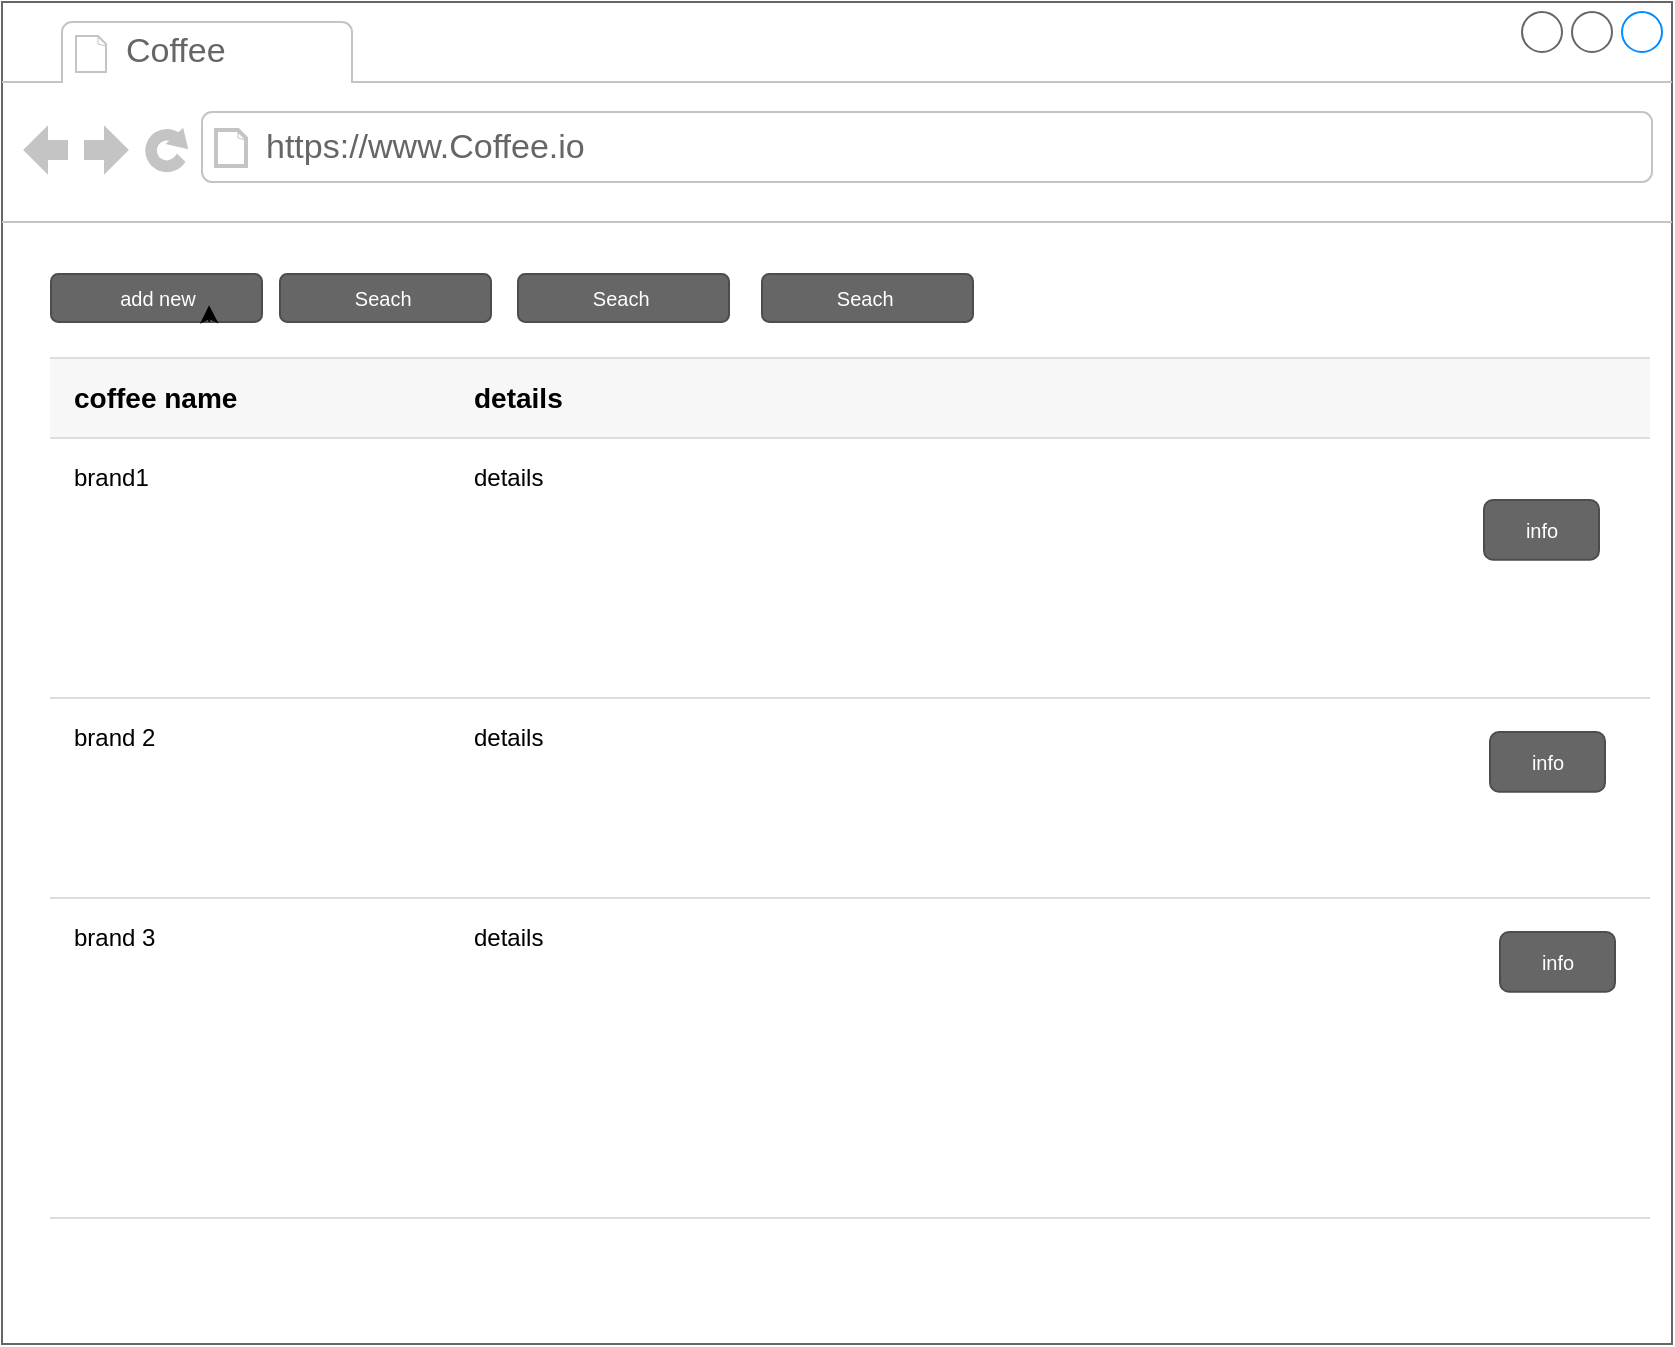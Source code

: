 <mxfile version="22.1.22" type="embed" pages="7">
  <diagram id="uwjTwuqR53ZdVXuBsRfG" name="workflow">
    <mxGraphModel dx="956" dy="1762" grid="0" gridSize="10" guides="1" tooltips="1" connect="1" arrows="1" fold="1" page="1" pageScale="1" pageWidth="850" pageHeight="1100" math="0" shadow="0">
      <root>
        <mxCell id="0" />
        <mxCell id="1" parent="0" />
        <mxCell id="w4aPLS1aNEaiYWyw084f-3" value="" style="strokeWidth=1;shadow=0;dashed=0;align=center;html=1;shape=mxgraph.mockup.containers.browserWindow;rSize=0;strokeColor=#666666;strokeColor2=#008cff;strokeColor3=#c4c4c4;mainText=,;recursiveResize=0;" parent="1" vertex="1">
          <mxGeometry x="7" y="-13" width="835" height="671" as="geometry" />
        </mxCell>
        <mxCell id="w4aPLS1aNEaiYWyw084f-4" value="Coffee" style="strokeWidth=1;shadow=0;dashed=0;align=center;html=1;shape=mxgraph.mockup.containers.anchor;fontSize=17;fontColor=#666666;align=left;" parent="w4aPLS1aNEaiYWyw084f-3" vertex="1">
          <mxGeometry x="60" y="12" width="110" height="26" as="geometry" />
        </mxCell>
        <mxCell id="w4aPLS1aNEaiYWyw084f-5" value="https://www.Coffee.io" style="strokeWidth=1;shadow=0;dashed=0;align=center;html=1;shape=mxgraph.mockup.containers.anchor;rSize=0;fontSize=17;fontColor=#666666;align=left;" parent="w4aPLS1aNEaiYWyw084f-3" vertex="1">
          <mxGeometry x="130" y="60" width="250" height="26" as="geometry" />
        </mxCell>
        <mxCell id="w4aPLS1aNEaiYWyw084f-14" value="add new" style="rounded=1;html=1;shadow=0;dashed=0;whiteSpace=wrap;fontSize=10;fillColor=#666666;align=center;strokeColor=#4D4D4D;fontColor=#ffffff;" parent="w4aPLS1aNEaiYWyw084f-3" vertex="1">
          <mxGeometry x="24.5" y="136.06" width="105.5" height="23.88" as="geometry" />
        </mxCell>
        <mxCell id="w4aPLS1aNEaiYWyw084f-15" value="" style="html=1;shadow=0;dashed=0;shape=mxgraph.bootstrap.horLines;strokeColor=#dddddd" parent="w4aPLS1aNEaiYWyw084f-3" vertex="1">
          <mxGeometry x="24" y="178" width="800" height="430" as="geometry" />
        </mxCell>
        <mxCell id="w4aPLS1aNEaiYWyw084f-16" value="" style="html=1;shadow=0;dashed=0;shape=mxgraph.bootstrap.horLines;strokeColor=inherit;fillColor=#000000;fillOpacity=3;resizeWidth=1;" parent="w4aPLS1aNEaiYWyw084f-15" vertex="1">
          <mxGeometry width="800" height="40" relative="1" as="geometry" />
        </mxCell>
        <mxCell id="w4aPLS1aNEaiYWyw084f-17" value="coffee name" style="html=1;shadow=0;dashed=0;shape=mxgraph.bootstrap.rect;strokeColor=none;fillColor=none;fontSize=14;fontStyle=1;align=left;spacingLeft=10;whiteSpace=wrap;resizeHeight=1;" parent="w4aPLS1aNEaiYWyw084f-16" vertex="1">
          <mxGeometry width="200" height="40" relative="1" as="geometry" />
        </mxCell>
        <mxCell id="w4aPLS1aNEaiYWyw084f-18" value="details" style="html=1;shadow=0;dashed=0;shape=mxgraph.bootstrap.rect;strokeColor=none;fillColor=none;fontSize=14;fontStyle=1;align=left;spacingLeft=10;whiteSpace=wrap;resizeWidth=1;resizeHeight=1;" parent="w4aPLS1aNEaiYWyw084f-16" vertex="1">
          <mxGeometry width="200" height="40" relative="1" as="geometry">
            <mxPoint x="200" as="offset" />
          </mxGeometry>
        </mxCell>
        <mxCell id="w4aPLS1aNEaiYWyw084f-19" value="" style="strokeColor=inherit;fillColor=inherit;gradientColor=inherit;html=1;shadow=0;dashed=0;shape=mxgraph.bootstrap.horLines;resizeWidth=1;" parent="w4aPLS1aNEaiYWyw084f-15" vertex="1">
          <mxGeometry width="800" height="130" relative="1" as="geometry">
            <mxPoint y="40" as="offset" />
          </mxGeometry>
        </mxCell>
        <mxCell id="w4aPLS1aNEaiYWyw084f-20" value="brand1" style="html=1;shadow=0;dashed=0;shape=mxgraph.bootstrap.rect;strokeColor=none;fillColor=none;align=left;spacingLeft=10;whiteSpace=wrap;" parent="w4aPLS1aNEaiYWyw084f-19" vertex="1">
          <mxGeometry width="200" height="40" relative="1" as="geometry" />
        </mxCell>
        <mxCell id="w4aPLS1aNEaiYWyw084f-21" value="details" style="html=1;shadow=0;dashed=0;shape=mxgraph.bootstrap.rect;strokeColor=none;fillColor=none;align=left;valign=top;spacingLeft=10;verticalAlign=top;spacingTop=6;whiteSpace=wrap;resizeWidth=1;" parent="w4aPLS1aNEaiYWyw084f-19" vertex="1">
          <mxGeometry width="400" height="130" relative="1" as="geometry">
            <mxPoint x="200" as="offset" />
          </mxGeometry>
        </mxCell>
        <mxCell id="w4aPLS1aNEaiYWyw084f-59" value="info" style="rounded=1;html=1;shadow=0;dashed=0;whiteSpace=wrap;fontSize=10;fillColor=#666666;align=center;strokeColor=#4D4D4D;fontColor=#ffffff;" parent="w4aPLS1aNEaiYWyw084f-19" vertex="1">
          <mxGeometry x="717" y="31" width="57.5" height="29.88" as="geometry" />
        </mxCell>
        <mxCell id="w4aPLS1aNEaiYWyw084f-24" value="" style="strokeColor=inherit;fillColor=inherit;gradientColor=inherit;html=1;shadow=0;dashed=0;shape=mxgraph.bootstrap.horLines;resizeWidth=1;" parent="w4aPLS1aNEaiYWyw084f-15" vertex="1">
          <mxGeometry width="800" height="100" relative="1" as="geometry">
            <mxPoint y="170" as="offset" />
          </mxGeometry>
        </mxCell>
        <mxCell id="w4aPLS1aNEaiYWyw084f-25" value="brand 2" style="html=1;shadow=0;dashed=0;shape=mxgraph.bootstrap.rect;strokeColor=none;fillColor=none;align=left;spacingLeft=10;whiteSpace=wrap;" parent="w4aPLS1aNEaiYWyw084f-24" vertex="1">
          <mxGeometry width="200" height="40" relative="1" as="geometry" />
        </mxCell>
        <mxCell id="w4aPLS1aNEaiYWyw084f-26" value="details" style="html=1;shadow=0;dashed=0;shape=mxgraph.bootstrap.rect;strokeColor=none;fillColor=none;align=left;valign=top;spacingLeft=10;verticalAlign=top;spacingTop=6;whiteSpace=wrap;resizeWidth=1;" parent="w4aPLS1aNEaiYWyw084f-24" vertex="1">
          <mxGeometry width="400" height="100" relative="1" as="geometry">
            <mxPoint x="200" as="offset" />
          </mxGeometry>
        </mxCell>
        <mxCell id="w4aPLS1aNEaiYWyw084f-84" value="info" style="rounded=1;html=1;shadow=0;dashed=0;whiteSpace=wrap;fontSize=10;fillColor=#666666;align=center;strokeColor=#4D4D4D;fontColor=#ffffff;" parent="w4aPLS1aNEaiYWyw084f-24" vertex="1">
          <mxGeometry x="720" y="17" width="57.5" height="29.88" as="geometry" />
        </mxCell>
        <mxCell id="w4aPLS1aNEaiYWyw084f-29" value="" style="strokeColor=inherit;fillColor=inherit;gradientColor=inherit;html=1;shadow=0;dashed=0;shape=mxgraph.bootstrap.horLines;resizeWidth=1;" parent="w4aPLS1aNEaiYWyw084f-15" vertex="1">
          <mxGeometry width="800" height="160" relative="1" as="geometry">
            <mxPoint y="270" as="offset" />
          </mxGeometry>
        </mxCell>
        <mxCell id="w4aPLS1aNEaiYWyw084f-30" value="brand 3" style="html=1;shadow=0;dashed=0;shape=mxgraph.bootstrap.rect;strokeColor=none;fillColor=none;align=left;spacingLeft=10;whiteSpace=wrap;" parent="w4aPLS1aNEaiYWyw084f-29" vertex="1">
          <mxGeometry width="200" height="40" as="geometry" />
        </mxCell>
        <mxCell id="w4aPLS1aNEaiYWyw084f-31" value="details" style="html=1;shadow=0;dashed=0;shape=mxgraph.bootstrap.rect;strokeColor=none;fillColor=none;align=left;valign=top;spacingLeft=10;verticalAlign=top;spacingTop=6;whiteSpace=wrap;resizeWidth=1;" parent="w4aPLS1aNEaiYWyw084f-29" vertex="1">
          <mxGeometry width="400" height="160" relative="1" as="geometry">
            <mxPoint x="200" as="offset" />
          </mxGeometry>
        </mxCell>
        <mxCell id="w4aPLS1aNEaiYWyw084f-85" value="info" style="rounded=1;html=1;shadow=0;dashed=0;whiteSpace=wrap;fontSize=10;fillColor=#666666;align=center;strokeColor=#4D4D4D;fontColor=#ffffff;" parent="w4aPLS1aNEaiYWyw084f-29" vertex="1">
          <mxGeometry x="725" y="17" width="57.5" height="29.88" as="geometry" />
        </mxCell>
        <mxCell id="w4aPLS1aNEaiYWyw084f-89" style="edgeStyle=orthogonalEdgeStyle;rounded=0;orthogonalLoop=1;jettySize=auto;html=1;exitX=0.75;exitY=1;exitDx=0;exitDy=0;entryX=0.749;entryY=0.652;entryDx=0;entryDy=0;entryPerimeter=0;" parent="w4aPLS1aNEaiYWyw084f-3" source="w4aPLS1aNEaiYWyw084f-14" target="w4aPLS1aNEaiYWyw084f-14" edge="1">
          <mxGeometry relative="1" as="geometry" />
        </mxCell>
        <mxCell id="gZ0bkS2lziLUnXESgO4R-1" value="Seach&amp;nbsp;" style="rounded=1;html=1;shadow=0;dashed=0;whiteSpace=wrap;fontSize=10;fillColor=#666666;align=center;strokeColor=#4D4D4D;fontColor=#ffffff;" parent="w4aPLS1aNEaiYWyw084f-3" vertex="1">
          <mxGeometry x="139" y="136.06" width="105.5" height="23.88" as="geometry" />
        </mxCell>
        <mxCell id="1Mon7TeGYUgNwSCkQnj_-33" value="Seach&amp;nbsp;" style="rounded=1;html=1;shadow=0;dashed=0;whiteSpace=wrap;fontSize=10;fillColor=#666666;align=center;strokeColor=#4D4D4D;fontColor=#ffffff;" parent="w4aPLS1aNEaiYWyw084f-3" vertex="1">
          <mxGeometry x="380" y="136.06" width="105.5" height="23.88" as="geometry" />
        </mxCell>
        <mxCell id="1Mon7TeGYUgNwSCkQnj_-32" value="Seach&amp;nbsp;" style="rounded=1;html=1;shadow=0;dashed=0;whiteSpace=wrap;fontSize=10;fillColor=#666666;align=center;strokeColor=#4D4D4D;fontColor=#ffffff;" parent="w4aPLS1aNEaiYWyw084f-3" vertex="1">
          <mxGeometry x="258" y="136.06" width="105.5" height="23.88" as="geometry" />
        </mxCell>
      </root>
    </mxGraphModel>
  </diagram>
  <diagram name="Copy of workflow" id="itpzHflgKaLZhn1da5Cy">
    <mxGraphModel dx="956" dy="1762" grid="0" gridSize="10" guides="1" tooltips="1" connect="1" arrows="1" fold="1" page="1" pageScale="1" pageWidth="850" pageHeight="1100" math="0" shadow="0">
      <root>
        <mxCell id="Vlsmf6WwMk4bOhUqtj2X-0" />
        <mxCell id="Vlsmf6WwMk4bOhUqtj2X-1" parent="Vlsmf6WwMk4bOhUqtj2X-0" />
        <mxCell id="Vlsmf6WwMk4bOhUqtj2X-2" value="" style="strokeWidth=1;shadow=0;dashed=0;align=center;html=1;shape=mxgraph.mockup.containers.browserWindow;rSize=0;strokeColor=#666666;strokeColor2=#008cff;strokeColor3=#c4c4c4;mainText=,;recursiveResize=0;" parent="Vlsmf6WwMk4bOhUqtj2X-1" vertex="1">
          <mxGeometry x="7" y="-13" width="835" height="671" as="geometry" />
        </mxCell>
        <mxCell id="Vlsmf6WwMk4bOhUqtj2X-3" value="Coffee" style="strokeWidth=1;shadow=0;dashed=0;align=center;html=1;shape=mxgraph.mockup.containers.anchor;fontSize=17;fontColor=#666666;align=left;" parent="Vlsmf6WwMk4bOhUqtj2X-2" vertex="1">
          <mxGeometry x="60" y="12" width="110" height="26" as="geometry" />
        </mxCell>
        <mxCell id="Vlsmf6WwMk4bOhUqtj2X-4" value="https://www.Coffee.io" style="strokeWidth=1;shadow=0;dashed=0;align=center;html=1;shape=mxgraph.mockup.containers.anchor;rSize=0;fontSize=17;fontColor=#666666;align=left;" parent="Vlsmf6WwMk4bOhUqtj2X-2" vertex="1">
          <mxGeometry x="130" y="60" width="250" height="26" as="geometry" />
        </mxCell>
        <mxCell id="Vlsmf6WwMk4bOhUqtj2X-5" value="add new" style="rounded=1;html=1;shadow=0;dashed=0;whiteSpace=wrap;fontSize=10;fillColor=#666666;align=center;strokeColor=#4D4D4D;fontColor=#ffffff;" parent="Vlsmf6WwMk4bOhUqtj2X-2" vertex="1">
          <mxGeometry x="24.5" y="136.06" width="105.5" height="23.88" as="geometry" />
        </mxCell>
        <mxCell id="Vlsmf6WwMk4bOhUqtj2X-6" value="" style="html=1;shadow=0;dashed=0;shape=mxgraph.bootstrap.horLines;strokeColor=#dddddd" parent="Vlsmf6WwMk4bOhUqtj2X-2" vertex="1">
          <mxGeometry x="24" y="178" width="800" height="430" as="geometry" />
        </mxCell>
        <mxCell id="Vlsmf6WwMk4bOhUqtj2X-7" value="" style="html=1;shadow=0;dashed=0;shape=mxgraph.bootstrap.horLines;strokeColor=inherit;fillColor=#000000;fillOpacity=3;resizeWidth=1;" parent="Vlsmf6WwMk4bOhUqtj2X-6" vertex="1">
          <mxGeometry width="800" height="40" relative="1" as="geometry" />
        </mxCell>
        <mxCell id="Vlsmf6WwMk4bOhUqtj2X-8" value="coffee name" style="html=1;shadow=0;dashed=0;shape=mxgraph.bootstrap.rect;strokeColor=none;fillColor=none;fontSize=14;fontStyle=1;align=left;spacingLeft=10;whiteSpace=wrap;resizeHeight=1;" parent="Vlsmf6WwMk4bOhUqtj2X-7" vertex="1">
          <mxGeometry width="200" height="40" relative="1" as="geometry" />
        </mxCell>
        <mxCell id="Vlsmf6WwMk4bOhUqtj2X-9" value="details" style="html=1;shadow=0;dashed=0;shape=mxgraph.bootstrap.rect;strokeColor=none;fillColor=none;fontSize=14;fontStyle=1;align=left;spacingLeft=10;whiteSpace=wrap;resizeWidth=1;resizeHeight=1;" parent="Vlsmf6WwMk4bOhUqtj2X-7" vertex="1">
          <mxGeometry width="200" height="40" relative="1" as="geometry">
            <mxPoint x="200" as="offset" />
          </mxGeometry>
        </mxCell>
        <mxCell id="Vlsmf6WwMk4bOhUqtj2X-10" value="" style="shape=rect;fillColor=#F6F6F6;strokeColor=none;" parent="Vlsmf6WwMk4bOhUqtj2X-7" vertex="1">
          <mxGeometry x="605" y="6" width="164" height="28" as="geometry" />
        </mxCell>
        <mxCell id="Vlsmf6WwMk4bOhUqtj2X-11" value="" style="html=1;strokeWidth=1;shadow=0;dashed=0;shape=mxgraph.ios7ui.marginRect;rx=3;ry=3;rectMargin=5;fillColor=#E4E4E4;strokeColor=none;" parent="Vlsmf6WwMk4bOhUqtj2X-10" vertex="1">
          <mxGeometry width="164" height="28" as="geometry" />
        </mxCell>
        <mxCell id="Vlsmf6WwMk4bOhUqtj2X-12" value="Search" style="shape=mxgraph.ios7.icons.looking_glass;strokeColor=#878789;fillColor=none;fontColor=#878789;labelPosition=right;verticalLabelPosition=middle;align=left;verticalAlign=middle;fontSize=6;fontStyle=0;spacingTop=2;" parent="Vlsmf6WwMk4bOhUqtj2X-10" vertex="1">
          <mxGeometry x="0.5" y="0.5" width="6" height="6" relative="1" as="geometry">
            <mxPoint x="-17" y="-3" as="offset" />
          </mxGeometry>
        </mxCell>
        <mxCell id="Vlsmf6WwMk4bOhUqtj2X-13" value="" style="strokeColor=inherit;fillColor=inherit;gradientColor=inherit;html=1;shadow=0;dashed=0;shape=mxgraph.bootstrap.horLines;resizeWidth=1;" parent="Vlsmf6WwMk4bOhUqtj2X-6" vertex="1">
          <mxGeometry width="800" height="130" relative="1" as="geometry">
            <mxPoint y="40" as="offset" />
          </mxGeometry>
        </mxCell>
        <mxCell id="Vlsmf6WwMk4bOhUqtj2X-14" value="brand1" style="html=1;shadow=0;dashed=0;shape=mxgraph.bootstrap.rect;strokeColor=none;fillColor=none;align=left;spacingLeft=10;whiteSpace=wrap;" parent="Vlsmf6WwMk4bOhUqtj2X-13" vertex="1">
          <mxGeometry width="200" height="40" relative="1" as="geometry" />
        </mxCell>
        <mxCell id="Vlsmf6WwMk4bOhUqtj2X-15" value="details" style="html=1;shadow=0;dashed=0;shape=mxgraph.bootstrap.rect;strokeColor=none;fillColor=none;align=left;valign=top;spacingLeft=10;verticalAlign=top;spacingTop=6;whiteSpace=wrap;resizeWidth=1;" parent="Vlsmf6WwMk4bOhUqtj2X-13" vertex="1">
          <mxGeometry width="400" height="130" relative="1" as="geometry">
            <mxPoint x="200" as="offset" />
          </mxGeometry>
        </mxCell>
        <mxCell id="Vlsmf6WwMk4bOhUqtj2X-16" value="Edit" style="html=1;shadow=0;dashed=0;shape=mxgraph.bootstrap.rrect;rSize=5;strokeColor=#dddddd;whiteSpace=wrap;" parent="Vlsmf6WwMk4bOhUqtj2X-13" vertex="1">
          <mxGeometry x="1" width="50" height="30" relative="1" as="geometry">
            <mxPoint x="-140" y="15" as="offset" />
          </mxGeometry>
        </mxCell>
        <mxCell id="Vlsmf6WwMk4bOhUqtj2X-17" value="Delete" style="html=1;shadow=0;dashed=0;shape=mxgraph.bootstrap.rrect;rSize=5;strokeColor=#dddddd;whiteSpace=wrap;" parent="Vlsmf6WwMk4bOhUqtj2X-13" vertex="1">
          <mxGeometry x="1" width="60" height="30" relative="1" as="geometry">
            <mxPoint x="-80" y="15" as="offset" />
          </mxGeometry>
        </mxCell>
        <mxCell id="Vlsmf6WwMk4bOhUqtj2X-18" value="info" style="rounded=1;html=1;shadow=0;dashed=0;whiteSpace=wrap;fontSize=10;fillColor=#666666;align=center;strokeColor=#4D4D4D;fontColor=#ffffff;" parent="Vlsmf6WwMk4bOhUqtj2X-13" vertex="1">
          <mxGeometry x="588" y="16" width="57.5" height="29.88" as="geometry" />
        </mxCell>
        <mxCell id="Vlsmf6WwMk4bOhUqtj2X-19" value="" style="strokeColor=inherit;fillColor=inherit;gradientColor=inherit;html=1;shadow=0;dashed=0;shape=mxgraph.bootstrap.horLines;resizeWidth=1;" parent="Vlsmf6WwMk4bOhUqtj2X-6" vertex="1">
          <mxGeometry width="800" height="100" relative="1" as="geometry">
            <mxPoint y="170" as="offset" />
          </mxGeometry>
        </mxCell>
        <mxCell id="Vlsmf6WwMk4bOhUqtj2X-20" value="brand 2" style="html=1;shadow=0;dashed=0;shape=mxgraph.bootstrap.rect;strokeColor=none;fillColor=none;align=left;spacingLeft=10;whiteSpace=wrap;" parent="Vlsmf6WwMk4bOhUqtj2X-19" vertex="1">
          <mxGeometry width="200" height="40" relative="1" as="geometry" />
        </mxCell>
        <mxCell id="Vlsmf6WwMk4bOhUqtj2X-21" value="details" style="html=1;shadow=0;dashed=0;shape=mxgraph.bootstrap.rect;strokeColor=none;fillColor=none;align=left;valign=top;spacingLeft=10;verticalAlign=top;spacingTop=6;whiteSpace=wrap;resizeWidth=1;" parent="Vlsmf6WwMk4bOhUqtj2X-19" vertex="1">
          <mxGeometry width="400" height="100" relative="1" as="geometry">
            <mxPoint x="200" as="offset" />
          </mxGeometry>
        </mxCell>
        <mxCell id="Vlsmf6WwMk4bOhUqtj2X-22" value="Edit" style="html=1;shadow=0;dashed=0;shape=mxgraph.bootstrap.rrect;rSize=5;strokeColor=#dddddd;whiteSpace=wrap;" parent="Vlsmf6WwMk4bOhUqtj2X-19" vertex="1">
          <mxGeometry x="1" width="50" height="30" relative="1" as="geometry">
            <mxPoint x="-140" y="15" as="offset" />
          </mxGeometry>
        </mxCell>
        <mxCell id="Vlsmf6WwMk4bOhUqtj2X-23" value="Delete" style="html=1;shadow=0;dashed=0;shape=mxgraph.bootstrap.rrect;rSize=5;strokeColor=#dddddd;whiteSpace=wrap;" parent="Vlsmf6WwMk4bOhUqtj2X-19" vertex="1">
          <mxGeometry x="1" width="60" height="30" relative="1" as="geometry">
            <mxPoint x="-80" y="15" as="offset" />
          </mxGeometry>
        </mxCell>
        <mxCell id="Vlsmf6WwMk4bOhUqtj2X-24" value="info" style="rounded=1;html=1;shadow=0;dashed=0;whiteSpace=wrap;fontSize=10;fillColor=#666666;align=center;strokeColor=#4D4D4D;fontColor=#ffffff;" parent="Vlsmf6WwMk4bOhUqtj2X-19" vertex="1">
          <mxGeometry x="588" y="16" width="57.5" height="29.88" as="geometry" />
        </mxCell>
        <mxCell id="Vlsmf6WwMk4bOhUqtj2X-25" value="" style="strokeColor=inherit;fillColor=inherit;gradientColor=inherit;html=1;shadow=0;dashed=0;shape=mxgraph.bootstrap.horLines;resizeWidth=1;" parent="Vlsmf6WwMk4bOhUqtj2X-6" vertex="1">
          <mxGeometry width="800" height="160" relative="1" as="geometry">
            <mxPoint y="270" as="offset" />
          </mxGeometry>
        </mxCell>
        <mxCell id="Vlsmf6WwMk4bOhUqtj2X-26" value="brand 3" style="html=1;shadow=0;dashed=0;shape=mxgraph.bootstrap.rect;strokeColor=none;fillColor=none;align=left;spacingLeft=10;whiteSpace=wrap;" parent="Vlsmf6WwMk4bOhUqtj2X-25" vertex="1">
          <mxGeometry width="200" height="40" as="geometry" />
        </mxCell>
        <mxCell id="Vlsmf6WwMk4bOhUqtj2X-27" value="details" style="html=1;shadow=0;dashed=0;shape=mxgraph.bootstrap.rect;strokeColor=none;fillColor=none;align=left;valign=top;spacingLeft=10;verticalAlign=top;spacingTop=6;whiteSpace=wrap;resizeWidth=1;" parent="Vlsmf6WwMk4bOhUqtj2X-25" vertex="1">
          <mxGeometry width="400" height="160" relative="1" as="geometry">
            <mxPoint x="200" as="offset" />
          </mxGeometry>
        </mxCell>
        <mxCell id="Vlsmf6WwMk4bOhUqtj2X-28" value="Edit" style="html=1;shadow=0;dashed=0;shape=mxgraph.bootstrap.rrect;rSize=5;strokeColor=#dddddd;whiteSpace=wrap;" parent="Vlsmf6WwMk4bOhUqtj2X-25" vertex="1">
          <mxGeometry x="1" width="50" height="30" relative="1" as="geometry">
            <mxPoint x="-140" y="15" as="offset" />
          </mxGeometry>
        </mxCell>
        <mxCell id="Vlsmf6WwMk4bOhUqtj2X-29" value="Delete" style="html=1;shadow=0;dashed=0;shape=mxgraph.bootstrap.rrect;rSize=5;strokeColor=#dddddd;whiteSpace=wrap;" parent="Vlsmf6WwMk4bOhUqtj2X-25" vertex="1">
          <mxGeometry x="1" width="60" height="30" relative="1" as="geometry">
            <mxPoint x="-80" y="15" as="offset" />
          </mxGeometry>
        </mxCell>
        <mxCell id="Vlsmf6WwMk4bOhUqtj2X-30" value="info" style="rounded=1;html=1;shadow=0;dashed=0;whiteSpace=wrap;fontSize=10;fillColor=#666666;align=center;strokeColor=#4D4D4D;fontColor=#ffffff;" parent="Vlsmf6WwMk4bOhUqtj2X-25" vertex="1">
          <mxGeometry x="592" y="17" width="57.5" height="29.88" as="geometry" />
        </mxCell>
        <mxCell id="Vlsmf6WwMk4bOhUqtj2X-31" style="edgeStyle=orthogonalEdgeStyle;rounded=0;orthogonalLoop=1;jettySize=auto;html=1;exitX=0.75;exitY=1;exitDx=0;exitDy=0;entryX=0.749;entryY=0.652;entryDx=0;entryDy=0;entryPerimeter=0;" parent="Vlsmf6WwMk4bOhUqtj2X-2" source="Vlsmf6WwMk4bOhUqtj2X-5" target="Vlsmf6WwMk4bOhUqtj2X-5" edge="1">
          <mxGeometry relative="1" as="geometry" />
        </mxCell>
        <mxCell id="Vlsmf6WwMk4bOhUqtj2X-32" value="Seach&amp;nbsp;" style="rounded=1;html=1;shadow=0;dashed=0;whiteSpace=wrap;fontSize=10;fillColor=#666666;align=center;strokeColor=#4D4D4D;fontColor=#ffffff;" parent="Vlsmf6WwMk4bOhUqtj2X-2" vertex="1">
          <mxGeometry x="139" y="136.06" width="105.5" height="23.88" as="geometry" />
        </mxCell>
        <mxCell id="Vlsmf6WwMk4bOhUqtj2X-33" value="Seach&amp;nbsp;" style="rounded=1;html=1;shadow=0;dashed=0;whiteSpace=wrap;fontSize=10;fillColor=#666666;align=center;strokeColor=#4D4D4D;fontColor=#ffffff;" parent="Vlsmf6WwMk4bOhUqtj2X-2" vertex="1">
          <mxGeometry x="380" y="136.06" width="105.5" height="23.88" as="geometry" />
        </mxCell>
        <mxCell id="Vlsmf6WwMk4bOhUqtj2X-34" value="Seach&amp;nbsp;" style="rounded=1;html=1;shadow=0;dashed=0;whiteSpace=wrap;fontSize=10;fillColor=#666666;align=center;strokeColor=#4D4D4D;fontColor=#ffffff;" parent="Vlsmf6WwMk4bOhUqtj2X-2" vertex="1">
          <mxGeometry x="258" y="136.06" width="105.5" height="23.88" as="geometry" />
        </mxCell>
      </root>
    </mxGraphModel>
  </diagram>
  <diagram id="EjaVb2C3L17EZjZhs3NY" name="newCoffee">
    <mxGraphModel dx="956" dy="662" grid="0" gridSize="10" guides="1" tooltips="1" connect="1" arrows="1" fold="1" page="1" pageScale="1" pageWidth="850" pageHeight="1100" math="0" shadow="0">
      <root>
        <mxCell id="_HEtuEl6Ucexma2GlZGo-0" />
        <mxCell id="_HEtuEl6Ucexma2GlZGo-1" parent="_HEtuEl6Ucexma2GlZGo-0" />
        <mxCell id="_HEtuEl6Ucexma2GlZGo-2" value="" style="strokeWidth=1;shadow=0;dashed=0;align=center;html=1;shape=mxgraph.mockup.forms.rrect;rSize=0;strokeColor=#999999;fillColor=#ffffff;" parent="_HEtuEl6Ucexma2GlZGo-1" vertex="1">
          <mxGeometry x="146" y="56" width="404" height="688" as="geometry" />
        </mxCell>
        <mxCell id="_HEtuEl6Ucexma2GlZGo-3" value="New Coffee form" style="strokeWidth=1;shadow=0;dashed=0;align=center;html=1;shape=mxgraph.mockup.forms.anchor;fontSize=12;fontColor=#666666;align=left;resizeWidth=1;spacingLeft=0;" parent="_HEtuEl6Ucexma2GlZGo-2" vertex="1">
          <mxGeometry width="202.0" height="20" relative="1" as="geometry">
            <mxPoint x="10" y="10" as="offset" />
          </mxGeometry>
        </mxCell>
        <mxCell id="_HEtuEl6Ucexma2GlZGo-4" value="" style="shape=line;strokeColor=#ddeeff;strokeWidth=2;html=1;resizeWidth=1;" parent="_HEtuEl6Ucexma2GlZGo-2" vertex="1">
          <mxGeometry width="363.6" height="10" relative="1" as="geometry">
            <mxPoint x="10" y="30" as="offset" />
          </mxGeometry>
        </mxCell>
        <mxCell id="_HEtuEl6Ucexma2GlZGo-5" value="Roaster" style="strokeWidth=1;shadow=0;dashed=0;align=center;html=1;shape=mxgraph.mockup.forms.anchor;fontSize=12;fontColor=#666666;align=left;resizeWidth=1;spacingLeft=0;" parent="_HEtuEl6Ucexma2GlZGo-2" vertex="1">
          <mxGeometry width="202.0" height="20" relative="1" as="geometry">
            <mxPoint x="29.07" y="79" as="offset" />
          </mxGeometry>
        </mxCell>
        <mxCell id="_HEtuEl6Ucexma2GlZGo-6" value="coffeee brand" style="strokeWidth=1;shadow=0;dashed=0;align=center;html=1;shape=mxgraph.mockup.forms.rrect;rSize=0;strokeColor=#999999;fontColor=#666666;align=left;spacingLeft=5;resizeWidth=1;" parent="_HEtuEl6Ucexma2GlZGo-2" vertex="1">
          <mxGeometry width="289.55" height="25" relative="1" as="geometry">
            <mxPoint x="29.07" y="100" as="offset" />
          </mxGeometry>
        </mxCell>
        <mxCell id="_HEtuEl6Ucexma2GlZGo-9" value="Submit" style="strokeWidth=1;shadow=0;dashed=0;align=center;html=1;shape=mxgraph.mockup.forms.rrect;rSize=5;strokeColor=none;fontColor=#ffffff;fillColor=#66bbff;fontSize=16;fontStyle=1;" parent="_HEtuEl6Ucexma2GlZGo-2" vertex="1">
          <mxGeometry y="1" width="80" height="30" relative="1" as="geometry">
            <mxPoint x="291" y="-46" as="offset" />
          </mxGeometry>
        </mxCell>
        <mxCell id="_HEtuEl6Ucexma2GlZGo-11" value="" style="shape=line;strokeColor=#ddeeff;strokeWidth=2;html=1;resizeWidth=1;" parent="_HEtuEl6Ucexma2GlZGo-2" vertex="1">
          <mxGeometry y="1" width="363.6" height="10" relative="1" as="geometry">
            <mxPoint x="20.65" y="-63" as="offset" />
          </mxGeometry>
        </mxCell>
        <mxCell id="_HEtuEl6Ucexma2GlZGo-13" value="Clear" style="strokeWidth=1;shadow=0;dashed=0;align=center;html=1;shape=mxgraph.mockup.forms.rrect;rSize=5;strokeColor=none;fontColor=#ffffff;fillColor=#66bbff;fontSize=16;fontStyle=1;" parent="_HEtuEl6Ucexma2GlZGo-2" vertex="1">
          <mxGeometry y="1" width="80" height="30" relative="1" as="geometry">
            <mxPoint x="20" y="-50" as="offset" />
          </mxGeometry>
        </mxCell>
        <mxCell id="NZZTwfxy8jXIzdVNjfue-0" value="8oz" style="shape=ellipse;fillColor=#eeeeee;strokeColor=#999999;gradientColor=#cccccc;html=1;align=left;spacingLeft=4;fontSize=17;fontColor=#666666;labelPosition=right;shadow=0;" parent="_HEtuEl6Ucexma2GlZGo-2" vertex="1">
          <mxGeometry x="34.32" y="153.002" width="14.709" height="17.551" as="geometry" />
        </mxCell>
        <mxCell id="NZZTwfxy8jXIzdVNjfue-2" value="32oz" style="shape=ellipse;fillColor=#eeeeee;strokeColor=#999999;gradientColor=#cccccc;html=1;align=left;spacingLeft=4;fontSize=17;fontColor=#666666;labelPosition=right;shadow=0;" parent="_HEtuEl6Ucexma2GlZGo-2" vertex="1">
          <mxGeometry x="263.777" y="153.002" width="14.709" height="17.551" as="geometry" />
        </mxCell>
        <mxCell id="NZZTwfxy8jXIzdVNjfue-1" value="16oz" style="shape=ellipse;fillColor=#eeeeee;strokeColor=#999999;gradientColor=#cccccc;html=1;align=left;spacingLeft=4;fontSize=17;fontColor=#666666;labelPosition=right;shadow=0;" parent="_HEtuEl6Ucexma2GlZGo-2" vertex="1">
          <mxGeometry x="149.049" y="153.002" width="14.709" height="17.551" as="geometry" />
        </mxCell>
        <mxCell id="NZZTwfxy8jXIzdVNjfue-5" value="Roast" style="rounded=1;fillColor=none;strokeColor=none;html=1;fontColor=#596780;align=left;fontSize=11;spacingLeft=10;fontSize=11" parent="_HEtuEl6Ucexma2GlZGo-2" vertex="1">
          <mxGeometry x="27.39" y="189.995" width="98.058" height="23.401" as="geometry" />
        </mxCell>
        <mxCell id="NZZTwfxy8jXIzdVNjfue-6" value="roast type" style="rounded=1;fillColor=#F1F2F4;strokeColor=none;html=1;fontColor=#596780;align=left;fontSize=12;spacingLeft=10" parent="_HEtuEl6Ucexma2GlZGo-2" vertex="1">
          <mxGeometry x="27.39" y="213.397" width="280.447" height="38.612" as="geometry" />
        </mxCell>
        <mxCell id="NZZTwfxy8jXIzdVNjfue-7" value="" style="shape=triangle;direction=south;fillColor=#596780;strokeColor=none;html=1" parent="NZZTwfxy8jXIzdVNjfue-6" vertex="1">
          <mxGeometry x="1" y="0.5" width="12" height="6" relative="1" as="geometry">
            <mxPoint x="-20" y="-3" as="offset" />
          </mxGeometry>
        </mxCell>
        <mxCell id="NZZTwfxy8jXIzdVNjfue-8" value="Package" style="rounded=1;fillColor=none;strokeColor=none;html=1;fontColor=#596780;align=left;fontSize=11;spacingLeft=10;fontSize=11" parent="_HEtuEl6Ucexma2GlZGo-2" vertex="1">
          <mxGeometry x="30.329" y="266.0" width="98.058" height="23.401" as="geometry" />
        </mxCell>
        <mxCell id="NZZTwfxy8jXIzdVNjfue-9" value="format" style="rounded=1;fillColor=#F1F2F4;strokeColor=none;html=1;fontColor=#596780;align=left;fontSize=12;spacingLeft=10" parent="_HEtuEl6Ucexma2GlZGo-2" vertex="1">
          <mxGeometry x="30.329" y="289.401" width="280.447" height="38.612" as="geometry" />
        </mxCell>
        <mxCell id="NZZTwfxy8jXIzdVNjfue-10" value="" style="shape=triangle;direction=south;fillColor=#596780;strokeColor=none;html=1" parent="NZZTwfxy8jXIzdVNjfue-9" vertex="1">
          <mxGeometry x="1" y="0.5" width="12" height="6" relative="1" as="geometry">
            <mxPoint x="-20" y="-3" as="offset" />
          </mxGeometry>
        </mxCell>
        <mxCell id="NZZTwfxy8jXIzdVNjfue-13" value="" style="strokeWidth=1;shadow=0;dashed=0;align=center;html=1;shape=mxgraph.mockup.forms.anchor;fontSize=12;fontColor=#666666;align=left;resizeWidth=1;spacingLeft=0;" parent="_HEtuEl6Ucexma2GlZGo-2" vertex="1">
          <mxGeometry x="17.16" y="415.374" width="202.0" height="23.401" as="geometry">
            <mxPoint x="10" y="40" as="offset" />
          </mxGeometry>
        </mxCell>
        <mxCell id="NZZTwfxy8jXIzdVNjfue-16" value="" style="html=1;verticalLabelPosition=bottom;labelBackgroundColor=#ffffff;verticalAlign=top;shadow=0;dashed=0;strokeWidth=1;shape=mxgraph.ios7ui.slider;barPos=20;strokeColor=#0080f0;strokeColor2=#a0a0a0;" parent="_HEtuEl6Ucexma2GlZGo-2" vertex="1">
          <mxGeometry x="34.237" y="388" width="294.441" height="15" as="geometry" />
        </mxCell>
        <mxCell id="NZZTwfxy8jXIzdVNjfue-17" value="Roast grind level" style="text;html=1;strokeColor=none;fillColor=none;align=center;verticalAlign=middle;whiteSpace=wrap;rounded=0;" parent="_HEtuEl6Ucexma2GlZGo-2" vertex="1">
          <mxGeometry x="34.237" y="361" width="115.429" height="20" as="geometry" />
        </mxCell>
        <mxCell id="NZZTwfxy8jXIzdVNjfue-18" value="" style="verticalLabelPosition=bottom;verticalAlign=top;html=1;shadow=0;dashed=0;strokeWidth=1;shape=mxgraph.android.switch_on;fillColor=#E6E6E6;" parent="_HEtuEl6Ucexma2GlZGo-2" vertex="1">
          <mxGeometry x="40.234" y="507" width="78.257" height="20" as="geometry" />
        </mxCell>
        <mxCell id="NZZTwfxy8jXIzdVNjfue-21" value="" style="rounded=0;whiteSpace=wrap;html=1;" parent="_HEtuEl6Ucexma2GlZGo-2" vertex="1">
          <mxGeometry x="36.194" y="438" width="298.354" height="28" as="geometry" />
        </mxCell>
        <mxCell id="NZZTwfxy8jXIzdVNjfue-22" value="origin" style="text;html=1;strokeColor=none;fillColor=none;align=center;verticalAlign=middle;whiteSpace=wrap;rounded=0;" parent="_HEtuEl6Ucexma2GlZGo-2" vertex="1">
          <mxGeometry x="36.194" y="411" width="39.128" height="20" as="geometry" />
        </mxCell>
        <mxCell id="NZZTwfxy8jXIzdVNjfue-23" value="single origin?" style="text;html=1;strokeColor=none;fillColor=none;align=center;verticalAlign=middle;whiteSpace=wrap;rounded=0;" parent="_HEtuEl6Ucexma2GlZGo-2" vertex="1">
          <mxGeometry x="36.194" y="477" width="89.017" height="20" as="geometry" />
        </mxCell>
        <mxCell id="NZZTwfxy8jXIzdVNjfue-24" value="" style="rounded=0;whiteSpace=wrap;html=1;" parent="_HEtuEl6Ucexma2GlZGo-2" vertex="1">
          <mxGeometry x="36.194" y="560" width="302.266" height="60" as="geometry" />
        </mxCell>
        <mxCell id="NZZTwfxy8jXIzdVNjfue-25" value="Notes" style="text;html=1;strokeColor=none;fillColor=none;align=center;verticalAlign=middle;whiteSpace=wrap;rounded=0;" parent="_HEtuEl6Ucexma2GlZGo-2" vertex="1">
          <mxGeometry x="36.19" y="537" width="40" height="20" as="geometry" />
        </mxCell>
      </root>
    </mxGraphModel>
  </diagram>
  <diagram name="edit coffee form" id="K2t-ncgJhm1OfSEwEkw3">
    <mxGraphModel dx="956" dy="662" grid="0" gridSize="10" guides="1" tooltips="1" connect="1" arrows="1" fold="1" page="1" pageScale="1" pageWidth="850" pageHeight="1100" math="0" shadow="0">
      <root>
        <mxCell id="0QyAEohYzLP-kFhEJK_E-0" />
        <mxCell id="0QyAEohYzLP-kFhEJK_E-1" parent="0QyAEohYzLP-kFhEJK_E-0" />
        <mxCell id="0QyAEohYzLP-kFhEJK_E-2" value="" style="strokeWidth=1;shadow=0;dashed=0;align=center;html=1;shape=mxgraph.mockup.forms.rrect;rSize=0;strokeColor=#999999;fillColor=#ffffff;" parent="0QyAEohYzLP-kFhEJK_E-1" vertex="1">
          <mxGeometry x="142" y="39" width="404" height="688" as="geometry" />
        </mxCell>
        <mxCell id="0QyAEohYzLP-kFhEJK_E-3" value="edit coffee" style="strokeWidth=1;shadow=0;dashed=0;align=center;html=1;shape=mxgraph.mockup.forms.anchor;fontSize=12;fontColor=#666666;align=left;resizeWidth=1;spacingLeft=0;" parent="0QyAEohYzLP-kFhEJK_E-2" vertex="1">
          <mxGeometry width="202.0" height="20" relative="1" as="geometry">
            <mxPoint x="10" y="10" as="offset" />
          </mxGeometry>
        </mxCell>
        <mxCell id="0QyAEohYzLP-kFhEJK_E-4" value="" style="shape=line;strokeColor=#ddeeff;strokeWidth=2;html=1;resizeWidth=1;" parent="0QyAEohYzLP-kFhEJK_E-2" vertex="1">
          <mxGeometry width="363.6" height="10" relative="1" as="geometry">
            <mxPoint x="10" y="30" as="offset" />
          </mxGeometry>
        </mxCell>
        <mxCell id="0QyAEohYzLP-kFhEJK_E-5" value="Roaster" style="strokeWidth=1;shadow=0;dashed=0;align=center;html=1;shape=mxgraph.mockup.forms.anchor;fontSize=12;fontColor=#666666;align=left;resizeWidth=1;spacingLeft=0;" parent="0QyAEohYzLP-kFhEJK_E-2" vertex="1">
          <mxGeometry width="202.0" height="20" relative="1" as="geometry">
            <mxPoint x="29.07" y="79" as="offset" />
          </mxGeometry>
        </mxCell>
        <mxCell id="0QyAEohYzLP-kFhEJK_E-6" value="brand anme 1" style="strokeWidth=1;shadow=0;dashed=0;align=center;html=1;shape=mxgraph.mockup.forms.rrect;rSize=0;strokeColor=#999999;fontColor=#666666;align=left;spacingLeft=5;resizeWidth=1;" parent="0QyAEohYzLP-kFhEJK_E-2" vertex="1">
          <mxGeometry width="289.55" height="25" relative="1" as="geometry">
            <mxPoint x="29.07" y="100" as="offset" />
          </mxGeometry>
        </mxCell>
        <mxCell id="0QyAEohYzLP-kFhEJK_E-7" value="Submit" style="strokeWidth=1;shadow=0;dashed=0;align=center;html=1;shape=mxgraph.mockup.forms.rrect;rSize=5;strokeColor=none;fontColor=#ffffff;fillColor=#66bbff;fontSize=16;fontStyle=1;" parent="0QyAEohYzLP-kFhEJK_E-2" vertex="1">
          <mxGeometry y="1" width="80" height="30" relative="1" as="geometry">
            <mxPoint x="302" y="-39" as="offset" />
          </mxGeometry>
        </mxCell>
        <mxCell id="0QyAEohYzLP-kFhEJK_E-8" value="" style="shape=line;strokeColor=#ddeeff;strokeWidth=2;html=1;resizeWidth=1;" parent="0QyAEohYzLP-kFhEJK_E-2" vertex="1">
          <mxGeometry y="1" width="363.6" height="10" relative="1" as="geometry">
            <mxPoint x="20.65" y="-63" as="offset" />
          </mxGeometry>
        </mxCell>
        <mxCell id="0QyAEohYzLP-kFhEJK_E-9" value="Clear" style="strokeWidth=1;shadow=0;dashed=0;align=center;html=1;shape=mxgraph.mockup.forms.rrect;rSize=5;strokeColor=none;fontColor=#ffffff;fillColor=#66bbff;fontSize=16;fontStyle=1;" parent="0QyAEohYzLP-kFhEJK_E-2" vertex="1">
          <mxGeometry y="1" width="80" height="30" relative="1" as="geometry">
            <mxPoint x="213" y="-39" as="offset" />
          </mxGeometry>
        </mxCell>
        <mxCell id="0QyAEohYzLP-kFhEJK_E-10" value="8oz" style="shape=ellipse;fillColor=#eeeeee;strokeColor=#999999;gradientColor=#cccccc;html=1;align=left;spacingLeft=4;fontSize=17;fontColor=#666666;labelPosition=right;shadow=0;" parent="0QyAEohYzLP-kFhEJK_E-2" vertex="1">
          <mxGeometry x="34.32" y="153.002" width="14.709" height="17.551" as="geometry" />
        </mxCell>
        <mxCell id="0QyAEohYzLP-kFhEJK_E-11" value="32oz" style="shape=ellipse;fillColor=#eeeeee;strokeColor=#999999;gradientColor=#cccccc;html=1;align=left;spacingLeft=4;fontSize=17;fontColor=#666666;labelPosition=right;shadow=0;" parent="0QyAEohYzLP-kFhEJK_E-2" vertex="1">
          <mxGeometry x="263.777" y="153.002" width="14.709" height="17.551" as="geometry" />
        </mxCell>
        <mxCell id="0QyAEohYzLP-kFhEJK_E-12" value="16oz" style="shape=ellipse;fillColor=#eeeeee;strokeColor=#999999;gradientColor=#cccccc;html=1;align=left;spacingLeft=4;fontSize=17;fontColor=#666666;labelPosition=right;shadow=0;" parent="0QyAEohYzLP-kFhEJK_E-2" vertex="1">
          <mxGeometry x="149.049" y="153.002" width="14.709" height="17.551" as="geometry" />
        </mxCell>
        <mxCell id="0QyAEohYzLP-kFhEJK_E-13" value="Roast" style="rounded=1;fillColor=none;strokeColor=none;html=1;fontColor=#596780;align=left;fontSize=11;spacingLeft=10;fontSize=11" parent="0QyAEohYzLP-kFhEJK_E-2" vertex="1">
          <mxGeometry x="27.39" y="189.995" width="98.058" height="23.401" as="geometry" />
        </mxCell>
        <mxCell id="0QyAEohYzLP-kFhEJK_E-14" value="blonde" style="rounded=1;fillColor=#F1F2F4;strokeColor=none;html=1;fontColor=#596780;align=left;fontSize=12;spacingLeft=10" parent="0QyAEohYzLP-kFhEJK_E-2" vertex="1">
          <mxGeometry x="27.39" y="213.397" width="280.447" height="38.612" as="geometry" />
        </mxCell>
        <mxCell id="0QyAEohYzLP-kFhEJK_E-15" value="" style="shape=triangle;direction=south;fillColor=#596780;strokeColor=none;html=1" parent="0QyAEohYzLP-kFhEJK_E-14" vertex="1">
          <mxGeometry x="1" y="0.5" width="12" height="6" relative="1" as="geometry">
            <mxPoint x="-20" y="-3" as="offset" />
          </mxGeometry>
        </mxCell>
        <mxCell id="0QyAEohYzLP-kFhEJK_E-16" value="Package" style="rounded=1;fillColor=none;strokeColor=none;html=1;fontColor=#596780;align=left;fontSize=11;spacingLeft=10;fontSize=11" parent="0QyAEohYzLP-kFhEJK_E-2" vertex="1">
          <mxGeometry x="30.329" y="266.0" width="98.058" height="23.401" as="geometry" />
        </mxCell>
        <mxCell id="0QyAEohYzLP-kFhEJK_E-17" value="beans" style="rounded=1;fillColor=#F1F2F4;strokeColor=none;html=1;fontColor=#596780;align=left;fontSize=12;spacingLeft=10" parent="0QyAEohYzLP-kFhEJK_E-2" vertex="1">
          <mxGeometry x="30.329" y="289.401" width="280.447" height="38.612" as="geometry" />
        </mxCell>
        <mxCell id="0QyAEohYzLP-kFhEJK_E-18" value="" style="shape=triangle;direction=south;fillColor=#596780;strokeColor=none;html=1" parent="0QyAEohYzLP-kFhEJK_E-17" vertex="1">
          <mxGeometry x="1" y="0.5" width="12" height="6" relative="1" as="geometry">
            <mxPoint x="-20" y="-3" as="offset" />
          </mxGeometry>
        </mxCell>
        <mxCell id="0QyAEohYzLP-kFhEJK_E-19" value="" style="strokeWidth=1;shadow=0;dashed=0;align=center;html=1;shape=mxgraph.mockup.forms.anchor;fontSize=12;fontColor=#666666;align=left;resizeWidth=1;spacingLeft=0;" parent="0QyAEohYzLP-kFhEJK_E-2" vertex="1">
          <mxGeometry x="17.16" y="415.374" width="202.0" height="23.401" as="geometry">
            <mxPoint x="10" y="40" as="offset" />
          </mxGeometry>
        </mxCell>
        <mxCell id="0QyAEohYzLP-kFhEJK_E-20" value="" style="html=1;verticalLabelPosition=bottom;labelBackgroundColor=#ffffff;verticalAlign=top;shadow=0;dashed=0;strokeWidth=1;shape=mxgraph.ios7ui.slider;barPos=20;strokeColor=#0080f0;strokeColor2=#a0a0a0;" parent="0QyAEohYzLP-kFhEJK_E-2" vertex="1">
          <mxGeometry x="34.237" y="388" width="294.441" height="15" as="geometry" />
        </mxCell>
        <mxCell id="0QyAEohYzLP-kFhEJK_E-21" value="Medium" style="text;html=1;strokeColor=none;fillColor=none;align=center;verticalAlign=middle;whiteSpace=wrap;rounded=0;" parent="0QyAEohYzLP-kFhEJK_E-2" vertex="1">
          <mxGeometry x="34.237" y="361" width="115.429" height="20" as="geometry" />
        </mxCell>
        <mxCell id="0QyAEohYzLP-kFhEJK_E-22" value="" style="verticalLabelPosition=bottom;verticalAlign=top;html=1;shadow=0;dashed=0;strokeWidth=1;shape=mxgraph.android.switch_on;fillColor=#E6E6E6;" parent="0QyAEohYzLP-kFhEJK_E-2" vertex="1">
          <mxGeometry x="40.234" y="507" width="78.257" height="20" as="geometry" />
        </mxCell>
        <mxCell id="0QyAEohYzLP-kFhEJK_E-23" value="Costa rica" style="rounded=0;whiteSpace=wrap;html=1;" parent="0QyAEohYzLP-kFhEJK_E-2" vertex="1">
          <mxGeometry x="36.194" y="438" width="298.354" height="28" as="geometry" />
        </mxCell>
        <mxCell id="0QyAEohYzLP-kFhEJK_E-24" value="origin" style="text;html=1;strokeColor=none;fillColor=none;align=center;verticalAlign=middle;whiteSpace=wrap;rounded=0;" parent="0QyAEohYzLP-kFhEJK_E-2" vertex="1">
          <mxGeometry x="36.194" y="411" width="39.128" height="20" as="geometry" />
        </mxCell>
        <mxCell id="0QyAEohYzLP-kFhEJK_E-25" value="single origin?" style="text;html=1;strokeColor=none;fillColor=none;align=center;verticalAlign=middle;whiteSpace=wrap;rounded=0;" parent="0QyAEohYzLP-kFhEJK_E-2" vertex="1">
          <mxGeometry x="36.194" y="477" width="89.017" height="20" as="geometry" />
        </mxCell>
        <mxCell id="0QyAEohYzLP-kFhEJK_E-26" value="Tastes great" style="rounded=0;whiteSpace=wrap;html=1;" parent="0QyAEohYzLP-kFhEJK_E-2" vertex="1">
          <mxGeometry x="36.194" y="560" width="302.266" height="60" as="geometry" />
        </mxCell>
        <mxCell id="0QyAEohYzLP-kFhEJK_E-27" value="Notes" style="text;html=1;strokeColor=none;fillColor=none;align=center;verticalAlign=middle;whiteSpace=wrap;rounded=0;" parent="0QyAEohYzLP-kFhEJK_E-2" vertex="1">
          <mxGeometry x="36.19" y="537" width="40" height="20" as="geometry" />
        </mxCell>
        <mxCell id="E6C016u44By9qNtRfSSs-0" value="ID:" style="text;html=1;strokeColor=none;fillColor=none;align=center;verticalAlign=middle;whiteSpace=wrap;rounded=0;" parent="0QyAEohYzLP-kFhEJK_E-2" vertex="1">
          <mxGeometry x="30" y="46" width="40" height="20" as="geometry" />
        </mxCell>
        <mxCell id="E6C016u44By9qNtRfSSs-1" value="1" style="text;html=1;strokeColor=none;fillColor=none;align=center;verticalAlign=middle;whiteSpace=wrap;rounded=0;" parent="0QyAEohYzLP-kFhEJK_E-2" vertex="1">
          <mxGeometry x="60.7" y="46" width="40" height="20" as="geometry" />
        </mxCell>
        <mxCell id="E6C016u44By9qNtRfSSs-2" value="" style="shape=ellipse;fillColor=#0065FF;strokeColor=none;html=1" parent="0QyAEohYzLP-kFhEJK_E-2" vertex="1">
          <mxGeometry x="36" y="157" width="10" height="10" as="geometry" />
        </mxCell>
        <mxCell id="9TRmPr-KAPmWUMMtzYyT-3" value="DELETE COFFEE" style="rounded=1;html=1;shadow=0;dashed=0;whiteSpace=wrap;fontSize=10;fillColor=#ffcccc;align=center;strokeColor=#36393d;" parent="0QyAEohYzLP-kFhEJK_E-2" vertex="1">
          <mxGeometry x="23" y="649" width="105.5" height="29" as="geometry" />
        </mxCell>
      </root>
    </mxGraphModel>
  </diagram>
  <diagram name="detail form 2" id="a6Ia7CLRDAjX2za7_Vmz">
    <mxGraphModel dx="956" dy="662" grid="0" gridSize="10" guides="1" tooltips="1" connect="1" arrows="1" fold="1" page="1" pageScale="1" pageWidth="850" pageHeight="1100" math="0" shadow="0">
      <root>
        <mxCell id="v_Va48G61H6f7VJdGEz--0" />
        <mxCell id="v_Va48G61H6f7VJdGEz--1" parent="v_Va48G61H6f7VJdGEz--0" />
        <mxCell id="v_Va48G61H6f7VJdGEz--2" value="" style="strokeWidth=1;shadow=0;dashed=0;align=center;html=1;shape=mxgraph.mockup.forms.rrect;rSize=0;strokeColor=#999999;fillColor=#ffffff;" parent="v_Va48G61H6f7VJdGEz--1" vertex="1">
          <mxGeometry x="142" y="39" width="404" height="688" as="geometry" />
        </mxCell>
        <mxCell id="v_Va48G61H6f7VJdGEz--3" value="edit coffee" style="strokeWidth=1;shadow=0;dashed=0;align=center;html=1;shape=mxgraph.mockup.forms.anchor;fontSize=12;fontColor=#666666;align=left;resizeWidth=1;spacingLeft=0;" parent="v_Va48G61H6f7VJdGEz--2" vertex="1">
          <mxGeometry width="202.0" height="20" relative="1" as="geometry">
            <mxPoint x="10" y="10" as="offset" />
          </mxGeometry>
        </mxCell>
        <mxCell id="v_Va48G61H6f7VJdGEz--4" value="" style="shape=line;strokeColor=#ddeeff;strokeWidth=2;html=1;resizeWidth=1;" parent="v_Va48G61H6f7VJdGEz--2" vertex="1">
          <mxGeometry width="363.6" height="10" relative="1" as="geometry">
            <mxPoint x="10" y="30" as="offset" />
          </mxGeometry>
        </mxCell>
        <mxCell id="v_Va48G61H6f7VJdGEz--5" value="Roaster" style="strokeWidth=1;shadow=0;dashed=0;align=center;html=1;shape=mxgraph.mockup.forms.anchor;fontSize=12;fontColor=#666666;align=left;resizeWidth=1;spacingLeft=0;" parent="v_Va48G61H6f7VJdGEz--2" vertex="1">
          <mxGeometry width="202.0" height="20" relative="1" as="geometry">
            <mxPoint x="29.07" y="79" as="offset" />
          </mxGeometry>
        </mxCell>
        <mxCell id="v_Va48G61H6f7VJdGEz--6" value="brand anme 1" style="strokeWidth=1;shadow=0;dashed=0;align=center;html=1;shape=mxgraph.mockup.forms.rrect;rSize=0;strokeColor=#999999;fontColor=#666666;align=left;spacingLeft=5;resizeWidth=1;" parent="v_Va48G61H6f7VJdGEz--2" vertex="1">
          <mxGeometry width="289.55" height="25" relative="1" as="geometry">
            <mxPoint x="29.07" y="100" as="offset" />
          </mxGeometry>
        </mxCell>
        <mxCell id="v_Va48G61H6f7VJdGEz--7" value="Submit" style="strokeWidth=1;shadow=0;dashed=0;align=center;html=1;shape=mxgraph.mockup.forms.rrect;rSize=5;strokeColor=none;fontColor=#ffffff;fillColor=#66bbff;fontSize=16;fontStyle=1;" parent="v_Va48G61H6f7VJdGEz--2" vertex="1">
          <mxGeometry y="1" width="80" height="30" relative="1" as="geometry">
            <mxPoint x="302" y="-39" as="offset" />
          </mxGeometry>
        </mxCell>
        <mxCell id="v_Va48G61H6f7VJdGEz--8" value="" style="shape=line;strokeColor=#ddeeff;strokeWidth=2;html=1;resizeWidth=1;" parent="v_Va48G61H6f7VJdGEz--2" vertex="1">
          <mxGeometry y="1" width="363.6" height="10" relative="1" as="geometry">
            <mxPoint x="20.65" y="-63" as="offset" />
          </mxGeometry>
        </mxCell>
        <mxCell id="v_Va48G61H6f7VJdGEz--9" value="Clear" style="strokeWidth=1;shadow=0;dashed=0;align=center;html=1;shape=mxgraph.mockup.forms.rrect;rSize=5;strokeColor=none;fontColor=#ffffff;fillColor=#66bbff;fontSize=16;fontStyle=1;" parent="v_Va48G61H6f7VJdGEz--2" vertex="1">
          <mxGeometry y="1" width="80" height="30" relative="1" as="geometry">
            <mxPoint x="213" y="-39" as="offset" />
          </mxGeometry>
        </mxCell>
        <mxCell id="v_Va48G61H6f7VJdGEz--10" value="8oz" style="shape=ellipse;fillColor=#eeeeee;strokeColor=#999999;gradientColor=#cccccc;html=1;align=left;spacingLeft=4;fontSize=17;fontColor=#666666;labelPosition=right;shadow=0;" parent="v_Va48G61H6f7VJdGEz--2" vertex="1">
          <mxGeometry x="34.32" y="153.002" width="14.709" height="17.551" as="geometry" />
        </mxCell>
        <mxCell id="v_Va48G61H6f7VJdGEz--11" value="32oz" style="shape=ellipse;fillColor=#eeeeee;strokeColor=#999999;gradientColor=#cccccc;html=1;align=left;spacingLeft=4;fontSize=17;fontColor=#666666;labelPosition=right;shadow=0;" parent="v_Va48G61H6f7VJdGEz--2" vertex="1">
          <mxGeometry x="263.777" y="153.002" width="14.709" height="17.551" as="geometry" />
        </mxCell>
        <mxCell id="v_Va48G61H6f7VJdGEz--12" value="16oz" style="shape=ellipse;fillColor=#eeeeee;strokeColor=#999999;gradientColor=#cccccc;html=1;align=left;spacingLeft=4;fontSize=17;fontColor=#666666;labelPosition=right;shadow=0;" parent="v_Va48G61H6f7VJdGEz--2" vertex="1">
          <mxGeometry x="149.049" y="153.002" width="14.709" height="17.551" as="geometry" />
        </mxCell>
        <mxCell id="v_Va48G61H6f7VJdGEz--13" value="Roast" style="rounded=1;fillColor=none;strokeColor=none;html=1;fontColor=#596780;align=left;fontSize=11;spacingLeft=10;fontSize=11" parent="v_Va48G61H6f7VJdGEz--2" vertex="1">
          <mxGeometry x="27.39" y="189.995" width="98.058" height="23.401" as="geometry" />
        </mxCell>
        <mxCell id="v_Va48G61H6f7VJdGEz--14" value="blonde" style="rounded=1;fillColor=#F1F2F4;strokeColor=none;html=1;fontColor=#596780;align=left;fontSize=12;spacingLeft=10" parent="v_Va48G61H6f7VJdGEz--2" vertex="1">
          <mxGeometry x="27.39" y="213.397" width="280.447" height="38.612" as="geometry" />
        </mxCell>
        <mxCell id="v_Va48G61H6f7VJdGEz--15" value="" style="shape=triangle;direction=south;fillColor=#596780;strokeColor=none;html=1" parent="v_Va48G61H6f7VJdGEz--14" vertex="1">
          <mxGeometry x="1" y="0.5" width="12" height="6" relative="1" as="geometry">
            <mxPoint x="-20" y="-3" as="offset" />
          </mxGeometry>
        </mxCell>
        <mxCell id="v_Va48G61H6f7VJdGEz--16" value="Package" style="rounded=1;fillColor=none;strokeColor=none;html=1;fontColor=#596780;align=left;fontSize=11;spacingLeft=10;fontSize=11" parent="v_Va48G61H6f7VJdGEz--2" vertex="1">
          <mxGeometry x="30.329" y="266.0" width="98.058" height="23.401" as="geometry" />
        </mxCell>
        <mxCell id="v_Va48G61H6f7VJdGEz--17" value="beans" style="rounded=1;fillColor=#F1F2F4;strokeColor=none;html=1;fontColor=#596780;align=left;fontSize=12;spacingLeft=10" parent="v_Va48G61H6f7VJdGEz--2" vertex="1">
          <mxGeometry x="30.329" y="289.401" width="280.447" height="38.612" as="geometry" />
        </mxCell>
        <mxCell id="v_Va48G61H6f7VJdGEz--18" value="" style="shape=triangle;direction=south;fillColor=#596780;strokeColor=none;html=1" parent="v_Va48G61H6f7VJdGEz--17" vertex="1">
          <mxGeometry x="1" y="0.5" width="12" height="6" relative="1" as="geometry">
            <mxPoint x="-20" y="-3" as="offset" />
          </mxGeometry>
        </mxCell>
        <mxCell id="v_Va48G61H6f7VJdGEz--19" value="" style="strokeWidth=1;shadow=0;dashed=0;align=center;html=1;shape=mxgraph.mockup.forms.anchor;fontSize=12;fontColor=#666666;align=left;resizeWidth=1;spacingLeft=0;" parent="v_Va48G61H6f7VJdGEz--2" vertex="1">
          <mxGeometry x="17.16" y="415.374" width="202.0" height="23.401" as="geometry">
            <mxPoint x="10" y="40" as="offset" />
          </mxGeometry>
        </mxCell>
        <mxCell id="v_Va48G61H6f7VJdGEz--20" value="" style="html=1;verticalLabelPosition=bottom;labelBackgroundColor=#ffffff;verticalAlign=top;shadow=0;dashed=0;strokeWidth=1;shape=mxgraph.ios7ui.slider;barPos=20;strokeColor=#0080f0;strokeColor2=#a0a0a0;" parent="v_Va48G61H6f7VJdGEz--2" vertex="1">
          <mxGeometry x="34.237" y="388" width="294.441" height="15" as="geometry" />
        </mxCell>
        <mxCell id="v_Va48G61H6f7VJdGEz--21" value="Medium" style="text;html=1;strokeColor=none;fillColor=none;align=center;verticalAlign=middle;whiteSpace=wrap;rounded=0;" parent="v_Va48G61H6f7VJdGEz--2" vertex="1">
          <mxGeometry x="34.237" y="361" width="115.429" height="20" as="geometry" />
        </mxCell>
        <mxCell id="v_Va48G61H6f7VJdGEz--22" value="" style="verticalLabelPosition=bottom;verticalAlign=top;html=1;shadow=0;dashed=0;strokeWidth=1;shape=mxgraph.android.switch_on;fillColor=#E6E6E6;" parent="v_Va48G61H6f7VJdGEz--2" vertex="1">
          <mxGeometry x="40.234" y="507" width="78.257" height="20" as="geometry" />
        </mxCell>
        <mxCell id="v_Va48G61H6f7VJdGEz--23" value="Costa rica" style="rounded=0;whiteSpace=wrap;html=1;" parent="v_Va48G61H6f7VJdGEz--2" vertex="1">
          <mxGeometry x="36.194" y="438" width="298.354" height="28" as="geometry" />
        </mxCell>
        <mxCell id="v_Va48G61H6f7VJdGEz--24" value="origin" style="text;html=1;strokeColor=none;fillColor=none;align=center;verticalAlign=middle;whiteSpace=wrap;rounded=0;" parent="v_Va48G61H6f7VJdGEz--2" vertex="1">
          <mxGeometry x="36.194" y="411" width="39.128" height="20" as="geometry" />
        </mxCell>
        <mxCell id="v_Va48G61H6f7VJdGEz--25" value="single origin?" style="text;html=1;strokeColor=none;fillColor=none;align=center;verticalAlign=middle;whiteSpace=wrap;rounded=0;" parent="v_Va48G61H6f7VJdGEz--2" vertex="1">
          <mxGeometry x="36.194" y="477" width="89.017" height="20" as="geometry" />
        </mxCell>
        <mxCell id="v_Va48G61H6f7VJdGEz--26" value="Tastes great" style="rounded=0;whiteSpace=wrap;html=1;" parent="v_Va48G61H6f7VJdGEz--2" vertex="1">
          <mxGeometry x="36.194" y="560" width="302.266" height="60" as="geometry" />
        </mxCell>
        <mxCell id="v_Va48G61H6f7VJdGEz--27" value="Notes" style="text;html=1;strokeColor=none;fillColor=none;align=center;verticalAlign=middle;whiteSpace=wrap;rounded=0;" parent="v_Va48G61H6f7VJdGEz--2" vertex="1">
          <mxGeometry x="36.19" y="537" width="40" height="20" as="geometry" />
        </mxCell>
        <mxCell id="v_Va48G61H6f7VJdGEz--28" value="ID:" style="text;html=1;strokeColor=none;fillColor=none;align=center;verticalAlign=middle;whiteSpace=wrap;rounded=0;" parent="v_Va48G61H6f7VJdGEz--2" vertex="1">
          <mxGeometry x="30" y="46" width="40" height="20" as="geometry" />
        </mxCell>
        <mxCell id="v_Va48G61H6f7VJdGEz--29" value="1" style="text;html=1;strokeColor=none;fillColor=none;align=center;verticalAlign=middle;whiteSpace=wrap;rounded=0;" parent="v_Va48G61H6f7VJdGEz--2" vertex="1">
          <mxGeometry x="60.7" y="46" width="40" height="20" as="geometry" />
        </mxCell>
        <mxCell id="v_Va48G61H6f7VJdGEz--30" value="" style="shape=ellipse;fillColor=#0065FF;strokeColor=none;html=1" parent="v_Va48G61H6f7VJdGEz--2" vertex="1">
          <mxGeometry x="36" y="157" width="10" height="10" as="geometry" />
        </mxCell>
        <mxCell id="v_Va48G61H6f7VJdGEz--31" value="DELETE COFFEE" style="rounded=1;html=1;shadow=0;dashed=0;whiteSpace=wrap;fontSize=10;fillColor=#ffcccc;align=center;strokeColor=#36393d;" parent="v_Va48G61H6f7VJdGEz--2" vertex="1">
          <mxGeometry x="23" y="649" width="105.5" height="29" as="geometry" />
        </mxCell>
      </root>
    </mxGraphModel>
  </diagram>
  <diagram id="-SJlv27Rn_ta_8rfRaAA" name="detail form">
    <mxGraphModel dx="956" dy="662" grid="1" gridSize="10" guides="1" tooltips="1" connect="1" arrows="1" fold="1" page="1" pageScale="1" pageWidth="850" pageHeight="1100" math="0" shadow="0">
      <root>
        <mxCell id="kQBx8Ohnc-GBis-jRSDE-0" />
        <mxCell id="kQBx8Ohnc-GBis-jRSDE-1" parent="kQBx8Ohnc-GBis-jRSDE-0" />
      </root>
    </mxGraphModel>
  </diagram>
  <diagram id="NpFbXm06-D6l1403aIAl" name="Page-6">
    <mxGraphModel dx="956" dy="662" grid="1" gridSize="10" guides="1" tooltips="1" connect="1" arrows="1" fold="1" page="1" pageScale="1" pageWidth="850" pageHeight="1100" math="0" shadow="0">
      <root>
        <mxCell id="SmRJ54B9Y2Ba_eDmfweH-0" />
        <mxCell id="SmRJ54B9Y2Ba_eDmfweH-1" parent="SmRJ54B9Y2Ba_eDmfweH-0" />
        <mxCell id="SmRJ54B9Y2Ba_eDmfweH-2" value="" style="rounded=0;whiteSpace=wrap;html=1;" parent="SmRJ54B9Y2Ba_eDmfweH-1" vertex="1">
          <mxGeometry x="20" y="20" width="790" height="300" as="geometry" />
        </mxCell>
        <mxCell id="SmRJ54B9Y2Ba_eDmfweH-3" value="Submit" style="rounded=1;whiteSpace=wrap;html=1;" parent="SmRJ54B9Y2Ba_eDmfweH-1" vertex="1">
          <mxGeometry x="630" y="250" width="160" height="60" as="geometry" />
        </mxCell>
        <mxCell id="SmRJ54B9Y2Ba_eDmfweH-5" value="Single Origin [x ]" style="rounded=0;whiteSpace=wrap;html=1;" parent="SmRJ54B9Y2Ba_eDmfweH-1" vertex="1">
          <mxGeometry x="380" y="90" width="120" height="60" as="geometry" />
        </mxCell>
        <mxCell id="RAiCWvL-RQwSL-LTnuAz-0" value="Server" style="shape=cylinder;whiteSpace=wrap;html=1;boundedLbl=1;backgroundOutline=1;" parent="SmRJ54B9Y2Ba_eDmfweH-1" vertex="1">
          <mxGeometry x="740" y="430" width="50" height="80" as="geometry" />
        </mxCell>
        <mxCell id="RAiCWvL-RQwSL-LTnuAz-1" value="" style="triangle;whiteSpace=wrap;html=1;rotation=-180;" parent="SmRJ54B9Y2Ba_eDmfweH-1" vertex="1">
          <mxGeometry x="530" y="430" width="60" height="80" as="geometry" />
        </mxCell>
        <mxCell id="RAiCWvL-RQwSL-LTnuAz-3" value="" style="endArrow=classic;html=1;entryX=0;entryY=0.5;entryDx=0;entryDy=0;exitX=0;exitY=0.5;exitDx=0;exitDy=0;" parent="SmRJ54B9Y2Ba_eDmfweH-1" source="RAiCWvL-RQwSL-LTnuAz-0" target="RAiCWvL-RQwSL-LTnuAz-1" edge="1">
          <mxGeometry width="50" height="50" relative="1" as="geometry">
            <mxPoint x="20" y="580" as="sourcePoint" />
            <mxPoint x="70" y="530" as="targetPoint" />
          </mxGeometry>
        </mxCell>
        <mxCell id="RAiCWvL-RQwSL-LTnuAz-4" value="" style="whiteSpace=wrap;html=1;aspect=fixed;" parent="SmRJ54B9Y2Ba_eDmfweH-1" vertex="1">
          <mxGeometry x="90" y="380" width="190" height="190" as="geometry" />
        </mxCell>
        <mxCell id="RAiCWvL-RQwSL-LTnuAz-5" value="" style="endArrow=classic;html=1;entryX=1.005;entryY=0.463;entryDx=0;entryDy=0;entryPerimeter=0;exitX=1;exitY=0.5;exitDx=0;exitDy=0;" parent="SmRJ54B9Y2Ba_eDmfweH-1" source="RAiCWvL-RQwSL-LTnuAz-1" target="RAiCWvL-RQwSL-LTnuAz-4" edge="1">
          <mxGeometry width="50" height="50" relative="1" as="geometry">
            <mxPoint x="20" y="670" as="sourcePoint" />
            <mxPoint x="70" y="620" as="targetPoint" />
          </mxGeometry>
        </mxCell>
      </root>
    </mxGraphModel>
  </diagram>
</mxfile>
